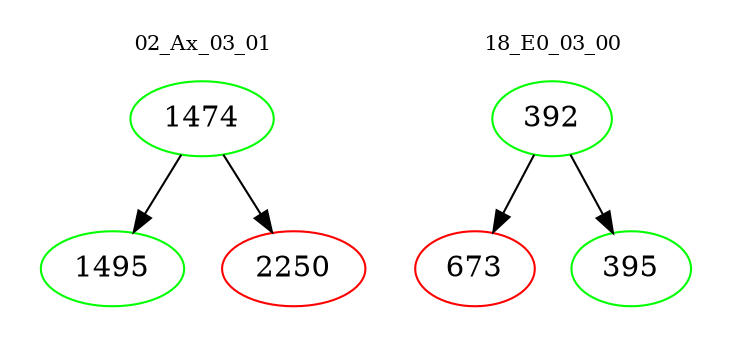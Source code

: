 digraph{
subgraph cluster_0 {
color = white
label = "02_Ax_03_01";
fontsize=10;
T0_1474 [label="1474", color="green"]
T0_1474 -> T0_1495 [color="black"]
T0_1495 [label="1495", color="green"]
T0_1474 -> T0_2250 [color="black"]
T0_2250 [label="2250", color="red"]
}
subgraph cluster_1 {
color = white
label = "18_E0_03_00";
fontsize=10;
T1_392 [label="392", color="green"]
T1_392 -> T1_673 [color="black"]
T1_673 [label="673", color="red"]
T1_392 -> T1_395 [color="black"]
T1_395 [label="395", color="green"]
}
}
